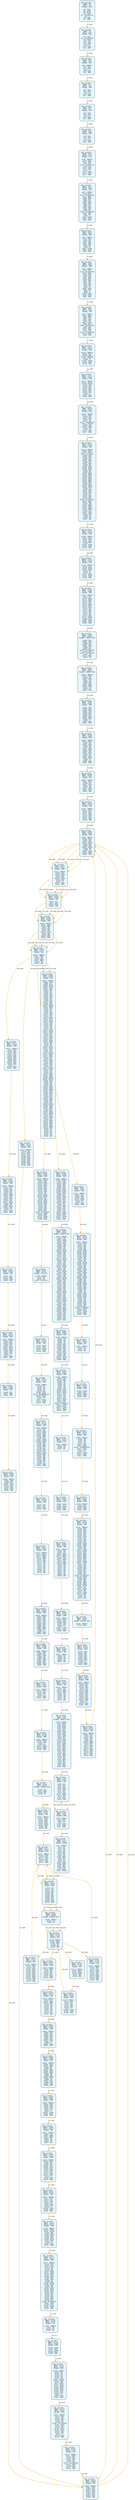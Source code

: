 digraph Contract_CFG {
    rankdir=TB;
    node [shape=box, style="filled, rounded", fontname="Monospace", fontsize=9, margin=0.15];
    edge [fontname="Arial", fontsize=8, penwidth=1.2];

    "block_0" [label="合约: 0x7a250d...
起始PC: 0x0
终止PC: 0xc
终止指令: JUMPI
---------
0x0: PUSH1
0x2: PUSH1
0x4: MSTORE
0x5: PUSH1
0x7: CALLDATASIZE
0x8: LT
0x9: PUSH2
0xc: JUMPI", fillcolor="#e6f7ff"];
    "block_d" [label="合约: 0x7a250d...
起始PC: 0xd
终止PC: 0x1d
终止指令: JUMPI
---------
0xd: PUSH1
0xf: CALLDATALOAD
0x10: PUSH1
0x12: SHR
0x13: DUP1
0x14: PUSH4
0x19: GT
0x1a: PUSH2
0x1d: JUMPI", fillcolor="#e6f7ff"];
    "block_d6" [label="合约: 0x7a250d...
起始PC: 0xd6
终止PC: 0xe1
终止指令: JUMPI
---------
0xd6: JUMPDEST
0xd7: DUP1
0xd8: PUSH4
0xdd: GT
0xde: PUSH2
0xe1: JUMPI", fillcolor="#e6f7ff"];
    "block_e2" [label="合约: 0x7a250d...
起始PC: 0xe2
终止PC: 0xec
终止指令: JUMPI
---------
0xe2: DUP1
0xe3: PUSH4
0xe8: GT
0xe9: PUSH2
0xec: JUMPI", fillcolor="#e6f7ff"];
    "block_ed" [label="合约: 0x7a250d...
起始PC: 0xed
终止PC: 0xf7
终止指令: JUMPI
---------
0xed: DUP1
0xee: PUSH4
0xf3: EQ
0xf4: PUSH2
0xf7: JUMPI", fillcolor="#e6f7ff"];
    "block_f8" [label="合约: 0x7a250d...
起始PC: 0xf8
终止PC: 0x102
终止指令: JUMPI
---------
0xf8: DUP1
0xf9: PUSH4
0xfe: EQ
0xff: PUSH2
0x102: JUMPI", fillcolor="#e6f7ff"];
    "block_7e6" [label="合约: 0x7a250d...
起始PC: 0x7e6
终止PC: 0x7f7
终止指令: JUMPI
---------
0x7e6: JUMPDEST
0x7e7: PUSH2
0x7ea: PUSH1
0x7ec: DUP1
0x7ed: CALLDATASIZE
0x7ee: SUB
0x7ef: PUSH1
0x7f1: DUP2
0x7f2: LT
0x7f3: ISZERO
0x7f4: PUSH2
0x7f7: JUMPI", fillcolor="#e6f7ff"];
    "block_7fc" [label="合约: 0x7a250d...
起始PC: 0x7fc
终止PC: 0x819
终止指令: JUMPI
---------
0x7fc: JUMPDEST
0x7fd: DUP2
0x7fe: CALLDATALOAD
0x7ff: SWAP2
0x800: SWAP1
0x801: DUP2
0x802: ADD
0x803: SWAP1
0x804: PUSH1
0x806: DUP2
0x807: ADD
0x808: PUSH1
0x80a: DUP3
0x80b: ADD
0x80c: CALLDATALOAD
0x80d: PUSH5
0x813: DUP2
0x814: GT
0x815: ISZERO
0x816: PUSH2
0x819: JUMPI", fillcolor="#e6f7ff"];
    "block_81e" [label="合约: 0x7a250d...
起始PC: 0x81e
终止PC: 0x82b
终止指令: JUMPI
---------
0x81e: JUMPDEST
0x81f: DUP3
0x820: ADD
0x821: DUP4
0x822: PUSH1
0x824: DUP3
0x825: ADD
0x826: GT
0x827: ISZERO
0x828: PUSH2
0x82b: JUMPI", fillcolor="#e6f7ff"];
    "block_830" [label="合约: 0x7a250d...
起始PC: 0x830
终止PC: 0x84d
终止指令: JUMPI
---------
0x830: JUMPDEST
0x831: DUP1
0x832: CALLDATALOAD
0x833: SWAP1
0x834: PUSH1
0x836: ADD
0x837: SWAP2
0x838: DUP5
0x839: PUSH1
0x83b: DUP4
0x83c: MUL
0x83d: DUP5
0x83e: ADD
0x83f: GT
0x840: PUSH5
0x846: DUP4
0x847: GT
0x848: OR
0x849: ISZERO
0x84a: PUSH2
0x84d: JUMPI", fillcolor="#e6f7ff"];
    "block_852" [label="合约: 0x7a250d...
起始PC: 0x852
终止PC: 0x878
终止指令: JUMP
---------
0x852: JUMPDEST
0x853: SWAP2
0x854: SWAP4
0x855: POP
0x856: SWAP2
0x857: POP
0x858: PUSH20
0x86d: DUP2
0x86e: CALLDATALOAD
0x86f: AND
0x870: SWAP1
0x871: PUSH1
0x873: ADD
0x874: CALLDATALOAD
0x875: PUSH2
0x878: JUMP", fillcolor="#e6f7ff"];
    "block_2105" [label="合约: 0x7a250d...
起始PC: 0x2105
终止PC: 0x2110
终止指令: JUMPI
---------
0x2105: JUMPDEST
0x2106: PUSH1
0x2108: DUP2
0x2109: TIMESTAMP
0x210a: DUP2
0x210b: LT
0x210c: ISZERO
0x210d: PUSH2
0x2110: JUMPI", fillcolor="#e6f7ff"];
    "block_2177" [label="合约: 0x7a250d...
起始PC: 0x2177
终止PC: 0x21b9
终止指令: JUMPI
---------
0x2177: JUMPDEST
0x2178: PUSH32
0x2199: PUSH20
0x21ae: AND
0x21af: DUP7
0x21b0: DUP7
0x21b1: PUSH1
0x21b3: DUP2
0x21b4: DUP2
0x21b5: LT
0x21b6: PUSH2
0x21b9: JUMPI", fillcolor="#e6f7ff"];
    "block_21bb" [label="合约: 0x7a250d...
起始PC: 0x21bb
终止PC: 0x21f3
终止指令: JUMPI
---------
0x21bb: JUMPDEST
0x21bc: SWAP1
0x21bd: POP
0x21be: PUSH1
0x21c0: MUL
0x21c1: ADD
0x21c2: CALLDATALOAD
0x21c3: PUSH20
0x21d8: AND
0x21d9: PUSH20
0x21ee: AND
0x21ef: EQ
0x21f0: PUSH2
0x21f3: JUMPI", fillcolor="#e6f7ff"];
    "block_225a" [label="合约: 0x7a250d...
起始PC: 0x225a
终止PC: 0x22b7
终止指令: JUMP
---------
0x225a: JUMPDEST
0x225b: PUSH2
0x225e: PUSH32
0x227f: CALLVALUE
0x2280: DUP9
0x2281: DUP9
0x2282: DUP1
0x2283: DUP1
0x2284: PUSH1
0x2286: MUL
0x2287: PUSH1
0x2289: ADD
0x228a: PUSH1
0x228c: MLOAD
0x228d: SWAP1
0x228e: DUP2
0x228f: ADD
0x2290: PUSH1
0x2292: MSTORE
0x2293: DUP1
0x2294: SWAP4
0x2295: SWAP3
0x2296: SWAP2
0x2297: SWAP1
0x2298: DUP2
0x2299: DUP2
0x229a: MSTORE
0x229b: PUSH1
0x229d: ADD
0x229e: DUP4
0x229f: DUP4
0x22a0: PUSH1
0x22a2: MUL
0x22a3: DUP1
0x22a4: DUP3
0x22a5: DUP5
0x22a6: CALLDATACOPY
0x22a7: PUSH1
0x22a9: SWAP3
0x22aa: ADD
0x22ab: SWAP2
0x22ac: SWAP1
0x22ad: SWAP2
0x22ae: MSTORE
0x22af: POP
0x22b0: PUSH2
0x22b3: SWAP3
0x22b4: POP
0x22b5: POP
0x22b6: POP
0x22b7: JUMP", fillcolor="#e6f7ff"];
    "block_3f60" [label="合约: 0x7a250d...
起始PC: 0x3f60
终止PC: 0x3f6c
终止指令: JUMPI
---------
0x3f60: JUMPDEST
0x3f61: PUSH1
0x3f63: PUSH1
0x3f65: DUP3
0x3f66: MLOAD
0x3f67: LT
0x3f68: ISZERO
0x3f69: PUSH2
0x3f6c: JUMPI", fillcolor="#e6f7ff"];
    "block_3fd3" [label="合约: 0x7a250d...
起始PC: 0x3fd3
终止PC: 0x3fe6
终止指令: JUMPI
---------
0x3fd3: JUMPDEST
0x3fd4: DUP2
0x3fd5: MLOAD
0x3fd6: PUSH8
0x3fdf: DUP2
0x3fe0: GT
0x3fe1: DUP1
0x3fe2: ISZERO
0x3fe3: PUSH2
0x3fe6: JUMPI", fillcolor="#e6f7ff"];
    "block_3feb" [label="合约: 0x7a250d...
起始PC: 0x3feb
终止PC: 0x4005
终止指令: JUMPI
---------
0x3feb: JUMPDEST
0x3fec: POP
0x3fed: PUSH1
0x3fef: MLOAD
0x3ff0: SWAP1
0x3ff1: DUP1
0x3ff2: DUP3
0x3ff3: MSTORE
0x3ff4: DUP1
0x3ff5: PUSH1
0x3ff7: MUL
0x3ff8: PUSH1
0x3ffa: ADD
0x3ffb: DUP3
0x3ffc: ADD
0x3ffd: PUSH1
0x3fff: MSTORE
0x4000: DUP1
0x4001: ISZERO
0x4002: PUSH2
0x4005: JUMPI", fillcolor="#e6f7ff"];
    "block_4006" [label="合约: 0x7a250d...
起始PC: 0x4006
终止PC: 0x4014
终止指令: JUMPDEST_PREV
---------
0x4006: DUP2
0x4007: PUSH1
0x4009: ADD
0x400a: PUSH1
0x400c: DUP3
0x400d: MUL
0x400e: DUP1
0x400f: CALLDATASIZE
0x4010: DUP4
0x4011: CALLDATACOPY
0x4012: ADD
0x4013: SWAP1
0x4014: POP", fillcolor="#e6f7ff"];
    "block_4026" [label="合约: 0x7a250d...
起始PC: 0x4026
终止PC: 0x4033
终止指令: JUMPDEST_PREV
---------
0x4026: JUMPDEST
0x4027: PUSH1
0x4029: MUL
0x402a: PUSH1
0x402c: ADD
0x402d: ADD
0x402e: DUP2
0x402f: DUP2
0x4030: MSTORE
0x4031: POP
0x4032: POP
0x4033: PUSH1", fillcolor="#e6f7ff"];
    "block_4042" [label="合约: 0x7a250d...
起始PC: 0x4042
终止PC: 0x4052
终止指令: JUMPI
---------
0x4042: PUSH1
0x4044: DUP1
0x4045: PUSH2
0x4048: DUP8
0x4049: DUP7
0x404a: DUP6
0x404b: DUP2
0x404c: MLOAD
0x404d: DUP2
0x404e: LT
0x404f: PUSH2
0x4052: JUMPI", fillcolor="#e6f7ff"];
    "block_4054" [label="合约: 0x7a250d...
起始PC: 0x4054
终止PC: 0x4069
终止指令: JUMPI
---------
0x4054: JUMPDEST
0x4055: PUSH1
0x4057: MUL
0x4058: PUSH1
0x405a: ADD
0x405b: ADD
0x405c: MLOAD
0x405d: DUP8
0x405e: DUP7
0x405f: PUSH1
0x4061: ADD
0x4062: DUP2
0x4063: MLOAD
0x4064: DUP2
0x4065: LT
0x4066: PUSH2
0x4069: JUMPI", fillcolor="#e6f7ff"];
    "block_406b" [label="合约: 0x7a250d...
起始PC: 0x406b
终止PC: 0x4077
终止指令: JUMP
---------
0x406b: JUMPDEST
0x406c: PUSH1
0x406e: MUL
0x406f: PUSH1
0x4071: ADD
0x4072: ADD
0x4073: MLOAD
0x4074: PUSH2
0x4077: JUMP", fillcolor="#e6f7ff"];
    "block_52eb" [label="合约: 0x7a250d...
起始PC: 0x52eb
终止PC: 0x52f9
终止指令: JUMP
---------
0x52eb: JUMPDEST
0x52ec: PUSH1
0x52ee: DUP1
0x52ef: PUSH1
0x52f1: PUSH2
0x52f4: DUP6
0x52f5: DUP6
0x52f6: PUSH2
0x52f9: JUMP", fillcolor="#e6f7ff"];
    "block_4d9f" [label="合约: 0x7a250d...
起始PC: 0x4d9f
终止PC: 0x4dd6
终止指令: JUMPI
---------
0x4d9f: JUMPDEST
0x4da0: PUSH1
0x4da2: DUP1
0x4da3: DUP3
0x4da4: PUSH20
0x4db9: AND
0x4dba: DUP5
0x4dbb: PUSH20
0x4dd0: AND
0x4dd1: EQ
0x4dd2: ISZERO
0x4dd3: PUSH2
0x4dd6: JUMPI", fillcolor="#e6f7ff"];
    "block_4e27" [label="合约: 0x7a250d...
起始PC: 0x4e27
终止PC: 0x4e5a
终止指令: JUMPI
---------
0x4e27: JUMPDEST
0x4e28: DUP3
0x4e29: PUSH20
0x4e3e: AND
0x4e3f: DUP5
0x4e40: PUSH20
0x4e55: AND
0x4e56: LT
0x4e57: PUSH2
0x4e5a: JUMPI", fillcolor="#e6f7ff"];
    "block_4e5b" [label="合约: 0x7a250d...
起始PC: 0x4e5b
终止PC: 0x4e60
终止指令: JUMP
---------
0x4e5b: DUP3
0x4e5c: DUP5
0x4e5d: PUSH2
0x4e60: JUMP", fillcolor="#e6f7ff"];
    "block_4e64" [label="合约: 0x7a250d...
起始PC: 0x4e64
终止PC: 0x4e84
终止指令: JUMPI
---------
0x4e64: JUMPDEST
0x4e65: SWAP1
0x4e66: SWAP3
0x4e67: POP
0x4e68: SWAP1
0x4e69: POP
0x4e6a: PUSH20
0x4e7f: DUP3
0x4e80: AND
0x4e81: PUSH2
0x4e84: JUMPI", fillcolor="#e6f7ff"];
    "block_4eeb" [label="合约: 0x7a250d...
起始PC: 0x4eeb
终止PC: 0x4ef1
终止指令: JUMP
---------
0x4eeb: JUMPDEST
0x4eec: SWAP3
0x4eed: POP
0x4eee: SWAP3
0x4eef: SWAP1
0x4ef0: POP
0x4ef1: JUMP", fillcolor="#e6f7ff"];
    "block_52fa" [label="合约: 0x7a250d...
起始PC: 0x52fa
终止PC: 0x530a
终止指令: JUMP
---------
0x52fa: JUMPDEST
0x52fb: POP
0x52fc: SWAP1
0x52fd: POP
0x52fe: PUSH1
0x5300: DUP1
0x5301: PUSH2
0x5304: DUP9
0x5305: DUP9
0x5306: DUP9
0x5307: PUSH2
0x530a: JUMP", fillcolor="#e6f7ff"];
    "block_40c6" [label="合约: 0x7a250d...
起始PC: 0x40c6
终止PC: 0x40d4
终止指令: JUMP
---------
0x40c6: JUMPDEST
0x40c7: PUSH1
0x40c9: DUP1
0x40ca: PUSH1
0x40cc: PUSH2
0x40cf: DUP6
0x40d0: DUP6
0x40d1: PUSH2
0x40d4: JUMP", fillcolor="#e6f7ff"];
    "block_40d5" [label="合约: 0x7a250d...
起始PC: 0x40d5
终止PC: 0x41b0
终止指令: JUMP
---------
0x40d5: JUMPDEST
0x40d6: PUSH1
0x40d8: DUP1
0x40d9: MLOAD
0x40da: PUSH32
0x40fb: PUSH1
0x40fd: SWAP5
0x40fe: DUP6
0x40ff: SHL
0x4100: DUP2
0x4101: AND
0x4102: PUSH1
0x4104: DUP1
0x4105: DUP5
0x4106: ADD
0x4107: SWAP2
0x4108: SWAP1
0x4109: SWAP2
0x410a: MSTORE
0x410b: SWAP4
0x410c: DUP6
0x410d: SHL
0x410e: DUP2
0x410f: AND
0x4110: PUSH1
0x4112: DUP4
0x4113: ADD
0x4114: MSTORE
0x4115: DUP3
0x4116: MLOAD
0x4117: PUSH1
0x4119: DUP2
0x411a: DUP5
0x411b: SUB
0x411c: ADD
0x411d: DUP2
0x411e: MSTORE
0x411f: PUSH1
0x4121: DUP4
0x4122: ADD
0x4123: DUP5
0x4124: MSTORE
0x4125: DUP1
0x4126: MLOAD
0x4127: SWAP1
0x4128: DUP6
0x4129: ADD
0x412a: SHA3
0x412b: PUSH32
0x414c: PUSH1
0x414e: DUP5
0x414f: ADD
0x4150: MSTORE
0x4151: SWAP11
0x4152: SWAP1
0x4153: SWAP5
0x4154: SHL
0x4155: SWAP1
0x4156: SWAP4
0x4157: AND
0x4158: PUSH1
0x415a: DUP5
0x415b: ADD
0x415c: MSTORE
0x415d: PUSH1
0x415f: DUP4
0x4160: ADD
0x4161: SWAP9
0x4162: SWAP1
0x4163: SWAP9
0x4164: MSTORE
0x4165: PUSH32
0x4186: PUSH1
0x4188: DUP1
0x4189: DUP5
0x418a: ADD
0x418b: SWAP2
0x418c: SWAP1
0x418d: SWAP2
0x418e: MSTORE
0x418f: DUP9
0x4190: MLOAD
0x4191: DUP1
0x4192: DUP5
0x4193: SUB
0x4194: SWAP1
0x4195: SWAP2
0x4196: ADD
0x4197: DUP2
0x4198: MSTORE
0x4199: PUSH1
0x419b: SWAP1
0x419c: SWAP3
0x419d: ADD
0x419e: SWAP1
0x419f: SWAP8
0x41a0: MSTORE
0x41a1: DUP1
0x41a2: MLOAD
0x41a3: SWAP7
0x41a4: ADD
0x41a5: SWAP6
0x41a6: SWAP1
0x41a7: SWAP6
0x41a8: SHA3
0x41a9: SWAP6
0x41aa: SWAP5
0x41ab: POP
0x41ac: POP
0x41ad: POP
0x41ae: POP
0x41af: POP
0x41b0: JUMP", fillcolor="#e6f7ff"];
    "block_530b" [label="合约: 0x7a250d...
起始PC: 0x530b
终止PC: 0x534b
终止指令: JUMPI
---------
0x530b: JUMPDEST
0x530c: PUSH20
0x5321: AND
0x5322: PUSH4
0x5327: PUSH1
0x5329: MLOAD
0x532a: DUP2
0x532b: PUSH4
0x5330: AND
0x5331: PUSH1
0x5333: SHL
0x5334: DUP2
0x5335: MSTORE
0x5336: PUSH1
0x5338: ADD
0x5339: PUSH1
0x533b: PUSH1
0x533d: MLOAD
0x533e: DUP1
0x533f: DUP4
0x5340: SUB
0x5341: DUP2
0x5342: DUP7
0x5343: DUP1
0x5344: EXTCODESIZE
0x5345: ISZERO
0x5346: DUP1
0x5347: ISZERO
0x5348: PUSH2
0x534b: JUMPI", fillcolor="#e6f7ff"];
    "block_5350" [label="合约: 0x7a250d...
起始PC: 0x5350
终止PC: 0x5353
终止指令: STATICCALL
---------
0x5350: JUMPDEST
0x5351: POP
0x5352: GAS
0x5353: STATICCALL", fillcolor="#e6f7ff"];
    "block_5354" [label="合约: 0x7a250d...
起始PC: 0x5354
终止PC: 0x535a
终止指令: JUMPI
---------
0x5354: ISZERO
0x5355: DUP1
0x5356: ISZERO
0x5357: PUSH2
0x535a: JUMPI", fillcolor="#e6f7ff"];
    "block_5364" [label="合约: 0x7a250d...
起始PC: 0x5364
终止PC: 0x5375
终止指令: JUMPI
---------
0x5364: JUMPDEST
0x5365: POP
0x5366: POP
0x5367: POP
0x5368: POP
0x5369: PUSH1
0x536b: MLOAD
0x536c: RETURNDATASIZE
0x536d: PUSH1
0x536f: DUP2
0x5370: LT
0x5371: ISZERO
0x5372: PUSH2
0x5375: JUMPI", fillcolor="#e6f7ff"];
    "block_537a" [label="合约: 0x7a250d...
起始PC: 0x537a
终止PC: 0x53ba
终止指令: JUMPI
---------
0x537a: JUMPDEST
0x537b: POP
0x537c: DUP1
0x537d: MLOAD
0x537e: PUSH1
0x5380: SWAP1
0x5381: SWAP2
0x5382: ADD
0x5383: MLOAD
0x5384: PUSH14
0x5393: SWAP2
0x5394: DUP3
0x5395: AND
0x5396: SWAP4
0x5397: POP
0x5398: AND
0x5399: SWAP1
0x539a: POP
0x539b: PUSH20
0x53b0: DUP8
0x53b1: DUP2
0x53b2: AND
0x53b3: SWAP1
0x53b4: DUP5
0x53b5: AND
0x53b6: EQ
0x53b7: PUSH2
0x53ba: JUMPI", fillcolor="#e6f7ff"];
    "block_53bb" [label="合约: 0x7a250d...
起始PC: 0x53bb
终止PC: 0x53c0
终止指令: JUMP
---------
0x53bb: DUP1
0x53bc: DUP3
0x53bd: PUSH2
0x53c0: JUMP", fillcolor="#e6f7ff"];
    "block_53c4" [label="合约: 0x7a250d...
起始PC: 0x53c4
终止PC: 0x53d2
终止指令: JUMP
---------
0x53c4: JUMPDEST
0x53c5: SWAP1
0x53c6: SWAP10
0x53c7: SWAP1
0x53c8: SWAP9
0x53c9: POP
0x53ca: SWAP7
0x53cb: POP
0x53cc: POP
0x53cd: POP
0x53ce: POP
0x53cf: POP
0x53d0: POP
0x53d1: POP
0x53d2: JUMP", fillcolor="#e6f7ff"];
    "block_4078" [label="合约: 0x7a250d...
起始PC: 0x4078
终止PC: 0x4089
终止指令: JUMPI
---------
0x4078: JUMPDEST
0x4079: SWAP2
0x407a: POP
0x407b: SWAP2
0x407c: POP
0x407d: PUSH2
0x4080: DUP5
0x4081: DUP5
0x4082: DUP2
0x4083: MLOAD
0x4084: DUP2
0x4085: LT
0x4086: PUSH2
0x4089: JUMPI", fillcolor="#e6f7ff"];
    "block_408b" [label="合约: 0x7a250d...
起始PC: 0x408b
终止PC: 0x4099
终止指令: JUMP
---------
0x408b: JUMPDEST
0x408c: PUSH1
0x408e: MUL
0x408f: PUSH1
0x4091: ADD
0x4092: ADD
0x4093: MLOAD
0x4094: DUP4
0x4095: DUP4
0x4096: PUSH2
0x4099: JUMP", fillcolor="#e6f7ff"];
    "block_3e3c" [label="合约: 0x7a250d...
起始PC: 0x3e3c
终止PC: 0x3e45
终止指令: JUMPI
---------
0x3e3c: JUMPDEST
0x3e3d: PUSH1
0x3e3f: DUP1
0x3e40: DUP5
0x3e41: GT
0x3e42: PUSH2
0x3e45: JUMPI", fillcolor="#e6f7ff"];
    "block_3e96" [label="合约: 0x7a250d...
起始PC: 0x3e96
终止PC: 0x3ea0
终止指令: JUMPI
---------
0x3e96: JUMPDEST
0x3e97: PUSH1
0x3e99: DUP4
0x3e9a: GT
0x3e9b: DUP1
0x3e9c: ISZERO
0x3e9d: PUSH2
0x3ea0: JUMPI", fillcolor="#e6f7ff"];
    "block_3ea1" [label="合约: 0x7a250d...
起始PC: 0x3ea1
终止PC: 0x3ea5
终止指令: JUMPDEST_PREV
---------
0x3ea1: POP
0x3ea2: PUSH1
0x3ea4: DUP3
0x3ea5: GT", fillcolor="#e6f7ff"];
    "block_3efb" [label="合约: 0x7a250d...
起始PC: 0x3efb
终止PC: 0x3f0e
终止指令: JUMP
---------
0x3efb: JUMPDEST
0x3efc: PUSH1
0x3efe: PUSH2
0x3f01: DUP6
0x3f02: PUSH2
0x3f05: PUSH4
0x3f0a: PUSH2
0x3f0d: AND
0x3f0e: JUMP", fillcolor="#e6f7ff"];
    "block_51f3" [label="合约: 0x7a250d...
起始PC: 0x51f3
终止PC: 0x51fc
终止指令: JUMPI
---------
0x51f3: JUMPDEST
0x51f4: PUSH1
0x51f6: DUP2
0x51f7: ISZERO
0x51f8: DUP1
0x51f9: PUSH2
0x51fc: JUMPI", fillcolor="#e6f7ff"];
    "block_51fd" [label="合约: 0x7a250d...
起始PC: 0x51fd
终止PC: 0x5209
终止指令: JUMPI
---------
0x51fd: POP
0x51fe: POP
0x51ff: DUP1
0x5200: DUP3
0x5201: MUL
0x5202: DUP3
0x5203: DUP3
0x5204: DUP3
0x5205: DUP2
0x5206: PUSH2
0x5209: JUMPI", fillcolor="#e6f7ff"];
    "block_520b" [label="合约: 0x7a250d...
起始PC: 0x520b
终止PC: 0x520d
终止指令: JUMPDEST_PREV
---------
0x520b: JUMPDEST
0x520c: DIV
0x520d: EQ", fillcolor="#e6f7ff"];
    "block_1394" [label="合约: 0x7a250d...
起始PC: 0x1394
终止PC: 0x1399
终止指令: JUMP
---------
0x1394: JUMPDEST
0x1395: SWAP3
0x1396: SWAP2
0x1397: POP
0x1398: POP
0x1399: JUMP", fillcolor="#e6f7ff"];
    "block_3f0f" [label="合约: 0x7a250d...
起始PC: 0x3f0f
终止PC: 0x3f22
终止指令: JUMP
---------
0x3f0f: JUMPDEST
0x3f10: SWAP1
0x3f11: POP
0x3f12: PUSH1
0x3f14: PUSH2
0x3f17: DUP3
0x3f18: DUP6
0x3f19: PUSH4
0x3f1e: PUSH2
0x3f21: AND
0x3f22: JUMP", fillcolor="#e6f7ff"];
    "block_3f23" [label="合约: 0x7a250d...
起始PC: 0x3f23
终止PC: 0x3f3c
终止指令: JUMP
---------
0x3f23: JUMPDEST
0x3f24: SWAP1
0x3f25: POP
0x3f26: PUSH1
0x3f28: PUSH2
0x3f2b: DUP4
0x3f2c: PUSH2
0x3f2f: DUP9
0x3f30: PUSH2
0x3f33: PUSH4
0x3f38: PUSH2
0x3f3b: AND
0x3f3c: JUMP", fillcolor="#e6f7ff"];
    "block_3f3d" [label="合约: 0x7a250d...
起始PC: 0x3f3d
终止PC: 0x3f48
终止指令: JUMP
---------
0x3f3d: JUMPDEST
0x3f3e: SWAP1
0x3f3f: PUSH4
0x3f44: PUSH2
0x3f47: AND
0x3f48: JUMP", fillcolor="#e6f7ff"];
    "block_5279" [label="合约: 0x7a250d...
起始PC: 0x5279
终止PC: 0x5284
终止指令: JUMPI
---------
0x5279: JUMPDEST
0x527a: DUP1
0x527b: DUP3
0x527c: ADD
0x527d: DUP3
0x527e: DUP2
0x527f: LT
0x5280: ISZERO
0x5281: PUSH2
0x5284: JUMPI", fillcolor="#e6f7ff"];
    "block_3f49" [label="合约: 0x7a250d...
起始PC: 0x3f49
终止PC: 0x3f52
终止指令: JUMPI
---------
0x3f49: JUMPDEST
0x3f4a: SWAP1
0x3f4b: POP
0x3f4c: DUP1
0x3f4d: DUP3
0x3f4e: DUP2
0x3f4f: PUSH2
0x3f52: JUMPI", fillcolor="#e6f7ff"];
    "block_3f54" [label="合约: 0x7a250d...
起始PC: 0x3f54
终止PC: 0x3f5f
终止指令: JUMP
---------
0x3f54: JUMPDEST
0x3f55: DIV
0x3f56: SWAP8
0x3f57: SWAP7
0x3f58: POP
0x3f59: POP
0x3f5a: POP
0x3f5b: POP
0x3f5c: POP
0x3f5d: POP
0x3f5e: POP
0x3f5f: JUMP", fillcolor="#e6f7ff"];
    "block_409a" [label="合约: 0x7a250d...
起始PC: 0x409a
终止PC: 0x40a7
终止指令: JUMPI
---------
0x409a: JUMPDEST
0x409b: DUP5
0x409c: DUP5
0x409d: PUSH1
0x409f: ADD
0x40a0: DUP2
0x40a1: MLOAD
0x40a2: DUP2
0x40a3: LT
0x40a4: PUSH2
0x40a7: JUMPI", fillcolor="#e6f7ff"];
    "block_40a9" [label="合约: 0x7a250d...
起始PC: 0x40a9
终止PC: 0x40bd
终止指令: JUMP
---------
0x40a9: JUMPDEST
0x40aa: PUSH1
0x40ac: SWAP1
0x40ad: DUP2
0x40ae: MUL
0x40af: SWAP2
0x40b0: SWAP1
0x40b1: SWAP2
0x40b2: ADD
0x40b3: ADD
0x40b4: MSTORE
0x40b5: POP
0x40b6: POP
0x40b7: PUSH1
0x40b9: ADD
0x40ba: PUSH2
0x40bd: JUMP", fillcolor="#e6f7ff"];
    "block_4035" [label="合约: 0x7a250d...
起始PC: 0x4035
终止PC: 0x4041
终止指令: JUMPI
---------
0x4035: JUMPDEST
0x4036: PUSH1
0x4038: DUP4
0x4039: MLOAD
0x403a: SUB
0x403b: DUP2
0x403c: LT
0x403d: ISZERO
0x403e: PUSH2
0x4041: JUMPI", fillcolor="#e6f7ff"];
    "block_40be" [label="合约: 0x7a250d...
起始PC: 0x40be
终止PC: 0x40c5
终止指令: JUMP
---------
0x40be: JUMPDEST
0x40bf: POP
0x40c0: SWAP4
0x40c1: SWAP3
0x40c2: POP
0x40c3: POP
0x40c4: POP
0x40c5: JUMP", fillcolor="#e6f7ff"];
    "block_22b8" [label="合约: 0x7a250d...
起始PC: 0x22b8
终止PC: 0x22c9
终止指令: JUMPI
---------
0x22b8: JUMPDEST
0x22b9: SWAP2
0x22ba: POP
0x22bb: DUP7
0x22bc: DUP3
0x22bd: PUSH1
0x22bf: DUP5
0x22c0: MLOAD
0x22c1: SUB
0x22c2: DUP2
0x22c3: MLOAD
0x22c4: DUP2
0x22c5: LT
0x22c6: PUSH2
0x22c9: JUMPI", fillcolor="#e6f7ff"];
    "block_22cb" [label="合约: 0x7a250d...
起始PC: 0x22cb
终止PC: 0x22d9
终止指令: JUMPI
---------
0x22cb: JUMPDEST
0x22cc: PUSH1
0x22ce: MUL
0x22cf: PUSH1
0x22d1: ADD
0x22d2: ADD
0x22d3: MLOAD
0x22d4: LT
0x22d5: ISZERO
0x22d6: PUSH2
0x22d9: JUMPI", fillcolor="#e6f7ff"];
    "block_232a" [label="合约: 0x7a250d...
起始PC: 0x232a
终止PC: 0x2371
终止指令: JUMPI
---------
0x232a: JUMPDEST
0x232b: PUSH32
0x234c: PUSH20
0x2361: AND
0x2362: PUSH4
0x2367: DUP4
0x2368: PUSH1
0x236a: DUP2
0x236b: MLOAD
0x236c: DUP2
0x236d: LT
0x236e: PUSH2
0x2371: JUMPI", fillcolor="#e6f7ff"];
    "block_2373" [label="合约: 0x7a250d...
起始PC: 0x2373
终止PC: 0x23a1
终止指令: JUMPI
---------
0x2373: JUMPDEST
0x2374: PUSH1
0x2376: MUL
0x2377: PUSH1
0x2379: ADD
0x237a: ADD
0x237b: MLOAD
0x237c: PUSH1
0x237e: MLOAD
0x237f: DUP3
0x2380: PUSH4
0x2385: AND
0x2386: PUSH1
0x2388: SHL
0x2389: DUP2
0x238a: MSTORE
0x238b: PUSH1
0x238d: ADD
0x238e: PUSH1
0x2390: PUSH1
0x2392: MLOAD
0x2393: DUP1
0x2394: DUP4
0x2395: SUB
0x2396: DUP2
0x2397: DUP6
0x2398: DUP9
0x2399: DUP1
0x239a: EXTCODESIZE
0x239b: ISZERO
0x239c: DUP1
0x239d: ISZERO
0x239e: PUSH2
0x23a1: JUMPI", fillcolor="#e6f7ff"];
    "block_23a6" [label="合约: 0x7a250d...
起始PC: 0x23a6
终止PC: 0x23a9
终止指令: CALL
---------
0x23a6: JUMPDEST
0x23a7: POP
0x23a8: GAS
0x23a9: CALL", fillcolor="#e6f7ff"];
    "block_23aa" [label="合约: 0x7a250d...
起始PC: 0x23aa
终止PC: 0x23b0
终止指令: JUMPI
---------
0x23aa: ISZERO
0x23ab: DUP1
0x23ac: ISZERO
0x23ad: PUSH2
0x23b0: JUMPI", fillcolor="#e6f7ff"];
    "block_23ba" [label="合约: 0x7a250d...
起始PC: 0x23ba
终止PC: 0x242a
终止指令: JUMPI
---------
0x23ba: JUMPDEST
0x23bb: POP
0x23bc: POP
0x23bd: POP
0x23be: POP
0x23bf: POP
0x23c0: PUSH32
0x23e1: PUSH20
0x23f6: AND
0x23f7: PUSH4
0x23fc: PUSH2
0x23ff: PUSH32
0x2420: DUP10
0x2421: DUP10
0x2422: PUSH1
0x2424: DUP2
0x2425: DUP2
0x2426: LT
0x2427: PUSH2
0x242a: JUMPI", fillcolor="#e6f7ff"];
    "block_1acd" [label="合约: 0x7a250d...
起始PC: 0x1acd
终止PC: 0x1af5
终止指令: JUMPI
---------
0x1acd: JUMPDEST
0x1ace: SWAP1
0x1acf: POP
0x1ad0: PUSH1
0x1ad2: MUL
0x1ad3: ADD
0x1ad4: CALLDATALOAD
0x1ad5: PUSH20
0x1aea: AND
0x1aeb: DUP11
0x1aec: DUP11
0x1aed: PUSH1
0x1aef: DUP2
0x1af0: DUP2
0x1af1: LT
0x1af2: PUSH2
0x1af5: JUMPI", fillcolor="#e6f7ff"];
    "block_121b" [label="合约: 0x7a250d...
起始PC: 0x121b
终止PC: 0x123c
终止指令: JUMP
---------
0x121b: JUMPDEST
0x121c: SWAP1
0x121d: POP
0x121e: PUSH1
0x1220: MUL
0x1221: ADD
0x1222: CALLDATALOAD
0x1223: PUSH20
0x1238: AND
0x1239: PUSH2
0x123c: JUMP", fillcolor="#e6f7ff"];
    "block_242c" [label="合约: 0x7a250d...
起始PC: 0x242c
终止PC: 0x2437
终止指令: JUMPI
---------
0x242c: JUMPDEST
0x242d: DUP5
0x242e: PUSH1
0x2430: DUP2
0x2431: MLOAD
0x2432: DUP2
0x2433: LT
0x2434: PUSH2
0x2437: JUMPI", fillcolor="#e6f7ff"];
    "block_2439" [label="合约: 0x7a250d...
起始PC: 0x2439
终止PC: 0x24a5
终止指令: JUMPI
---------
0x2439: JUMPDEST
0x243a: PUSH1
0x243c: MUL
0x243d: PUSH1
0x243f: ADD
0x2440: ADD
0x2441: MLOAD
0x2442: PUSH1
0x2444: MLOAD
0x2445: DUP4
0x2446: PUSH4
0x244b: AND
0x244c: PUSH1
0x244e: SHL
0x244f: DUP2
0x2450: MSTORE
0x2451: PUSH1
0x2453: ADD
0x2454: DUP1
0x2455: DUP4
0x2456: PUSH20
0x246b: AND
0x246c: PUSH20
0x2481: AND
0x2482: DUP2
0x2483: MSTORE
0x2484: PUSH1
0x2486: ADD
0x2487: DUP3
0x2488: DUP2
0x2489: MSTORE
0x248a: PUSH1
0x248c: ADD
0x248d: SWAP3
0x248e: POP
0x248f: POP
0x2490: POP
0x2491: PUSH1
0x2493: PUSH1
0x2495: MLOAD
0x2496: DUP1
0x2497: DUP4
0x2498: SUB
0x2499: DUP2
0x249a: PUSH1
0x249c: DUP8
0x249d: DUP1
0x249e: EXTCODESIZE
0x249f: ISZERO
0x24a0: DUP1
0x24a1: ISZERO
0x24a2: PUSH2
0x24a5: JUMPI", fillcolor="#e6f7ff"];
    "block_24aa" [label="合约: 0x7a250d...
起始PC: 0x24aa
终止PC: 0x24ad
终止指令: CALL
---------
0x24aa: JUMPDEST
0x24ab: POP
0x24ac: GAS
0x24ad: CALL", fillcolor="#e6f7ff"];
    "block_24ae" [label="合约: 0x7a250d...
起始PC: 0x24ae
终止PC: 0x24b4
终止指令: JUMPI
---------
0x24ae: ISZERO
0x24af: DUP1
0x24b0: ISZERO
0x24b1: PUSH2
0x24b4: JUMPI", fillcolor="#e6f7ff"];
    "block_24be" [label="合约: 0x7a250d...
起始PC: 0x24be
终止PC: 0x24cf
终止指令: JUMPI
---------
0x24be: JUMPDEST
0x24bf: POP
0x24c0: POP
0x24c1: POP
0x24c2: POP
0x24c3: PUSH1
0x24c5: MLOAD
0x24c6: RETURNDATASIZE
0x24c7: PUSH1
0x24c9: DUP2
0x24ca: LT
0x24cb: ISZERO
0x24cc: PUSH2
0x24cf: JUMPI", fillcolor="#e6f7ff"];
    "block_24d4" [label="合约: 0x7a250d...
起始PC: 0x24d4
终止PC: 0x24da
终止指令: JUMPI
---------
0x24d4: JUMPDEST
0x24d5: POP
0x24d6: MLOAD
0x24d7: PUSH2
0x24da: JUMPI", fillcolor="#e6f7ff"];
    "block_24dc" [label="合约: 0x7a250d...
起始PC: 0x24dc
终止PC: 0x251a
终止指令: JUMP
---------
0x24dc: JUMPDEST
0x24dd: PUSH2
0x24e0: DUP3
0x24e1: DUP8
0x24e2: DUP8
0x24e3: DUP1
0x24e4: DUP1
0x24e5: PUSH1
0x24e7: MUL
0x24e8: PUSH1
0x24ea: ADD
0x24eb: PUSH1
0x24ed: MLOAD
0x24ee: SWAP1
0x24ef: DUP2
0x24f0: ADD
0x24f1: PUSH1
0x24f3: MSTORE
0x24f4: DUP1
0x24f5: SWAP4
0x24f6: SWAP3
0x24f7: SWAP2
0x24f8: SWAP1
0x24f9: DUP2
0x24fa: DUP2
0x24fb: MSTORE
0x24fc: PUSH1
0x24fe: ADD
0x24ff: DUP4
0x2500: DUP4
0x2501: PUSH1
0x2503: MUL
0x2504: DUP1
0x2505: DUP3
0x2506: DUP5
0x2507: CALLDATACOPY
0x2508: PUSH1
0x250a: SWAP3
0x250b: ADD
0x250c: SWAP2
0x250d: SWAP1
0x250e: SWAP2
0x250f: MSTORE
0x2510: POP
0x2511: DUP10
0x2512: SWAP3
0x2513: POP
0x2514: PUSH2
0x2517: SWAP2
0x2518: POP
0x2519: POP
0x251a: JUMP", fillcolor="#e6f7ff"];
    "block_4381" [label="合约: 0x7a250d...
起始PC: 0x4381
终止PC: 0x4382
终止指令: JUMPDEST_PREV
---------
0x4381: JUMPDEST
0x4382: PUSH1", fillcolor="#e6f7ff"];
    "block_4391" [label="合约: 0x7a250d...
起始PC: 0x4391
终止PC: 0x439d
终止指令: JUMPI
---------
0x4391: PUSH1
0x4393: DUP1
0x4394: DUP5
0x4395: DUP4
0x4396: DUP2
0x4397: MLOAD
0x4398: DUP2
0x4399: LT
0x439a: PUSH2
0x439d: JUMPI", fillcolor="#e6f7ff"];
    "block_439f" [label="合约: 0x7a250d...
起始PC: 0x439f
终止PC: 0x43b4
终止指令: JUMPI
---------
0x439f: JUMPDEST
0x43a0: PUSH1
0x43a2: MUL
0x43a3: PUSH1
0x43a5: ADD
0x43a6: ADD
0x43a7: MLOAD
0x43a8: DUP6
0x43a9: DUP5
0x43aa: PUSH1
0x43ac: ADD
0x43ad: DUP2
0x43ae: MLOAD
0x43af: DUP2
0x43b0: LT
0x43b1: PUSH2
0x43b4: JUMPI", fillcolor="#e6f7ff"];
    "block_43b6" [label="合约: 0x7a250d...
起始PC: 0x43b6
终止PC: 0x43cd
终止指令: JUMP
---------
0x43b6: JUMPDEST
0x43b7: PUSH1
0x43b9: MUL
0x43ba: PUSH1
0x43bc: ADD
0x43bd: ADD
0x43be: MLOAD
0x43bf: SWAP2
0x43c0: POP
0x43c1: SWAP2
0x43c2: POP
0x43c3: PUSH1
0x43c5: PUSH2
0x43c8: DUP4
0x43c9: DUP4
0x43ca: PUSH2
0x43cd: JUMP", fillcolor="#e6f7ff"];
    "block_43ce" [label="合约: 0x7a250d...
起始PC: 0x43ce
终止PC: 0x43e0
终止指令: JUMPI
---------
0x43ce: JUMPDEST
0x43cf: POP
0x43d0: SWAP1
0x43d1: POP
0x43d2: PUSH1
0x43d4: DUP8
0x43d5: DUP6
0x43d6: PUSH1
0x43d8: ADD
0x43d9: DUP2
0x43da: MLOAD
0x43db: DUP2
0x43dc: LT
0x43dd: PUSH2
0x43e0: JUMPI", fillcolor="#e6f7ff"];
    "block_43e2" [label="合约: 0x7a250d...
起始PC: 0x43e2
终止PC: 0x4422
终止指令: JUMPI
---------
0x43e2: JUMPDEST
0x43e3: PUSH1
0x43e5: MUL
0x43e6: PUSH1
0x43e8: ADD
0x43e9: ADD
0x43ea: MLOAD
0x43eb: SWAP1
0x43ec: POP
0x43ed: PUSH1
0x43ef: DUP1
0x43f0: DUP4
0x43f1: PUSH20
0x4406: AND
0x4407: DUP7
0x4408: PUSH20
0x441d: AND
0x441e: EQ
0x441f: PUSH2
0x4422: JUMPI", fillcolor="#e6f7ff"];
    "block_4423" [label="合约: 0x7a250d...
起始PC: 0x4423
终止PC: 0x4429
终止指令: JUMP
---------
0x4423: DUP3
0x4424: PUSH1
0x4426: PUSH2
0x4429: JUMP", fillcolor="#e6f7ff"];
    "block_442e" [label="合约: 0x7a250d...
起始PC: 0x442e
终止PC: 0x443f
终止指令: JUMPI
---------
0x442e: JUMPDEST
0x442f: SWAP2
0x4430: POP
0x4431: SWAP2
0x4432: POP
0x4433: PUSH1
0x4435: PUSH1
0x4437: DUP11
0x4438: MLOAD
0x4439: SUB
0x443a: DUP9
0x443b: LT
0x443c: PUSH2
0x443f: JUMPI", fillcolor="#e6f7ff"];
    "block_4440" [label="合约: 0x7a250d...
起始PC: 0x4440
终止PC: 0x4444
终止指令: JUMP
---------
0x4440: DUP9
0x4441: PUSH2
0x4444: JUMP", fillcolor="#e6f7ff"];
    "block_4486" [label="合约: 0x7a250d...
起始PC: 0x4486
终止PC: 0x44b2
终止指令: JUMP
---------
0x4486: JUMPDEST
0x4487: SWAP1
0x4488: POP
0x4489: PUSH2
0x448c: PUSH32
0x44ad: DUP9
0x44ae: DUP9
0x44af: PUSH2
0x44b2: JUMP", fillcolor="#e6f7ff"];
    "block_44b3" [label="合约: 0x7a250d...
起始PC: 0x44b3
终止PC: 0x44f0
终止指令: JUMPI
---------
0x44b3: JUMPDEST
0x44b4: PUSH20
0x44c9: AND
0x44ca: PUSH4
0x44cf: DUP5
0x44d0: DUP5
0x44d1: DUP5
0x44d2: PUSH1
0x44d4: PUSH1
0x44d6: MLOAD
0x44d7: SWAP1
0x44d8: DUP1
0x44d9: DUP3
0x44da: MSTORE
0x44db: DUP1
0x44dc: PUSH1
0x44de: ADD
0x44df: PUSH1
0x44e1: NOT
0x44e2: AND
0x44e3: PUSH1
0x44e5: ADD
0x44e6: DUP3
0x44e7: ADD
0x44e8: PUSH1
0x44ea: MSTORE
0x44eb: DUP1
0x44ec: ISZERO
0x44ed: PUSH2
0x44f0: JUMPI", fillcolor="#e6f7ff"];
    "block_44fd" [label="合约: 0x7a250d...
起始PC: 0x44fd
终止PC: 0x456e
终止指令: JUMPDEST_PREV
---------
0x44fd: JUMPDEST
0x44fe: POP
0x44ff: PUSH1
0x4501: MLOAD
0x4502: DUP6
0x4503: PUSH4
0x4508: AND
0x4509: PUSH1
0x450b: SHL
0x450c: DUP2
0x450d: MSTORE
0x450e: PUSH1
0x4510: ADD
0x4511: DUP1
0x4512: DUP6
0x4513: DUP2
0x4514: MSTORE
0x4515: PUSH1
0x4517: ADD
0x4518: DUP5
0x4519: DUP2
0x451a: MSTORE
0x451b: PUSH1
0x451d: ADD
0x451e: DUP4
0x451f: PUSH20
0x4534: AND
0x4535: PUSH20
0x454a: AND
0x454b: DUP2
0x454c: MSTORE
0x454d: PUSH1
0x454f: ADD
0x4550: DUP1
0x4551: PUSH1
0x4553: ADD
0x4554: DUP3
0x4555: DUP2
0x4556: SUB
0x4557: DUP3
0x4558: MSTORE
0x4559: DUP4
0x455a: DUP2
0x455b: DUP2
0x455c: MLOAD
0x455d: DUP2
0x455e: MSTORE
0x455f: PUSH1
0x4561: ADD
0x4562: SWAP2
0x4563: POP
0x4564: DUP1
0x4565: MLOAD
0x4566: SWAP1
0x4567: PUSH1
0x4569: ADD
0x456a: SWAP1
0x456b: DUP1
0x456c: DUP4
0x456d: DUP4
0x456e: PUSH1", fillcolor="#e6f7ff"];
    "block_4588" [label="合约: 0x7a250d...
起始PC: 0x4588
终止PC: 0x459b
终止指令: JUMPI
---------
0x4588: JUMPDEST
0x4589: POP
0x458a: POP
0x458b: POP
0x458c: POP
0x458d: SWAP1
0x458e: POP
0x458f: SWAP1
0x4590: DUP2
0x4591: ADD
0x4592: SWAP1
0x4593: PUSH1
0x4595: AND
0x4596: DUP1
0x4597: ISZERO
0x4598: PUSH2
0x459b: JUMPI", fillcolor="#e6f7ff"];
    "block_45b5" [label="合约: 0x7a250d...
起始PC: 0x45b5
终止PC: 0x45d2
终止指令: JUMPI
---------
0x45b5: JUMPDEST
0x45b6: POP
0x45b7: SWAP6
0x45b8: POP
0x45b9: POP
0x45ba: POP
0x45bb: POP
0x45bc: POP
0x45bd: POP
0x45be: PUSH1
0x45c0: PUSH1
0x45c2: MLOAD
0x45c3: DUP1
0x45c4: DUP4
0x45c5: SUB
0x45c6: DUP2
0x45c7: PUSH1
0x45c9: DUP8
0x45ca: DUP1
0x45cb: EXTCODESIZE
0x45cc: ISZERO
0x45cd: DUP1
0x45ce: ISZERO
0x45cf: PUSH2
0x45d2: JUMPI", fillcolor="#e6f7ff"];
    "block_45d7" [label="合约: 0x7a250d...
起始PC: 0x45d7
终止PC: 0x45da
终止指令: CALL
---------
0x45d7: JUMPDEST
0x45d8: POP
0x45d9: GAS
0x45da: CALL", fillcolor="#e6f7ff"];
    "block_45db" [label="合约: 0x7a250d...
起始PC: 0x45db
终止PC: 0x45e1
终止指令: JUMPI
---------
0x45db: ISZERO
0x45dc: DUP1
0x45dd: ISZERO
0x45de: PUSH2
0x45e1: JUMPI", fillcolor="#e6f7ff"];
    "block_45eb" [label="合约: 0x7a250d...
起始PC: 0x45eb
终止PC: 0x4601
终止指令: JUMP
---------
0x45eb: JUMPDEST
0x45ec: POP
0x45ed: POP
0x45ee: PUSH1
0x45f0: SWAP1
0x45f1: SWAP10
0x45f2: ADD
0x45f3: SWAP9
0x45f4: POP
0x45f5: PUSH2
0x45f8: SWAP8
0x45f9: POP
0x45fa: POP
0x45fb: POP
0x45fc: POP
0x45fd: POP
0x45fe: POP
0x45ff: POP
0x4600: POP
0x4601: JUMP", fillcolor="#e6f7ff"];
    "block_4384" [label="合约: 0x7a250d...
起始PC: 0x4384
终止PC: 0x4390
终止指令: JUMPI
---------
0x4384: JUMPDEST
0x4385: PUSH1
0x4387: DUP4
0x4388: MLOAD
0x4389: SUB
0x438a: DUP2
0x438b: LT
0x438c: ISZERO
0x438d: PUSH2
0x4390: JUMPI", fillcolor="#e6f7ff"];
    "block_4602" [label="合约: 0x7a250d...
起始PC: 0x4602
终止PC: 0x4607
终止指令: JUMP
---------
0x4602: JUMPDEST
0x4603: POP
0x4604: POP
0x4605: POP
0x4606: POP
0x4607: JUMP", fillcolor="#e6f7ff"];
    "block_251b" [label="合约: 0x7a250d...
起始PC: 0x251b
终止PC: 0x2524
终止指令: JUMP
---------
0x251b: JUMPDEST
0x251c: POP
0x251d: SWAP6
0x251e: SWAP5
0x251f: POP
0x2520: POP
0x2521: POP
0x2522: POP
0x2523: POP
0x2524: JUMP", fillcolor="#e6f7ff"];
    "block_340" [label="合约: 0x7a250d...
起始PC: 0x340
终止PC: 0x362
终止指令: JUMPDEST_PREV
---------
0x340: JUMPDEST
0x341: PUSH1
0x343: DUP1
0x344: MLOAD
0x345: PUSH1
0x347: DUP1
0x348: DUP3
0x349: MSTORE
0x34a: DUP4
0x34b: MLOAD
0x34c: DUP2
0x34d: DUP4
0x34e: ADD
0x34f: MSTORE
0x350: DUP4
0x351: MLOAD
0x352: SWAP2
0x353: SWAP3
0x354: DUP4
0x355: SWAP3
0x356: SWAP1
0x357: DUP4
0x358: ADD
0x359: SWAP2
0x35a: DUP6
0x35b: DUP2
0x35c: ADD
0x35d: SWAP2
0x35e: MUL
0x35f: DUP1
0x360: DUP4
0x361: DUP4
0x362: PUSH1", fillcolor="#e6f7ff"];
    "block_36d" [label="合约: 0x7a250d...
起始PC: 0x36d
终止PC: 0x37b
终止指令: JUMP
---------
0x36d: DUP2
0x36e: DUP2
0x36f: ADD
0x370: MLOAD
0x371: DUP4
0x372: DUP3
0x373: ADD
0x374: MSTORE
0x375: PUSH1
0x377: ADD
0x378: PUSH2
0x37b: JUMP", fillcolor="#e6f7ff"];
    "block_364" [label="合约: 0x7a250d...
起始PC: 0x364
终止PC: 0x36c
终止指令: JUMPI
---------
0x364: JUMPDEST
0x365: DUP4
0x366: DUP2
0x367: LT
0x368: ISZERO
0x369: PUSH2
0x36c: JUMPI", fillcolor="#e6f7ff"];
    "block_37c" [label="合约: 0x7a250d...
起始PC: 0x37c
终止PC: 0x38f
终止指令: RETURN
---------
0x37c: JUMPDEST
0x37d: POP
0x37e: POP
0x37f: POP
0x380: POP
0x381: SWAP1
0x382: POP
0x383: ADD
0x384: SWAP3
0x385: POP
0x386: POP
0x387: POP
0x388: PUSH1
0x38a: MLOAD
0x38b: DUP1
0x38c: SWAP2
0x38d: SUB
0x38e: SWAP1
0x38f: RETURN", fillcolor="#e6f7ff"];

    "block_0" -> "block_d" [label="#1 (JUMP)", color="#ff9800"];
    "block_d" -> "block_d6" [label="#2 (JUMP)", color="#ff9800"];
    "block_d6" -> "block_e2" [label="#3 (JUMP)", color="#ff9800"];
    "block_e2" -> "block_ed" [label="#4 (JUMP)", color="#ff9800"];
    "block_ed" -> "block_f8" [label="#5 (JUMP)", color="#ff9800"];
    "block_f8" -> "block_7e6" [label="#6 (JUMP)", color="#ff9800"];
    "block_7e6" -> "block_7fc" [label="#7 (JUMP)", color="#ff9800"];
    "block_7fc" -> "block_81e" [label="#8 (JUMP)", color="#ff9800"];
    "block_81e" -> "block_830" [label="#9 (JUMP)", color="#ff9800"];
    "block_830" -> "block_852" [label="#10 (JUMP)", color="#ff9800"];
    "block_852" -> "block_2105" [label="#11 (JUMP)", color="#ff9800"];
    "block_2105" -> "block_2177" [label="#12 (JUMP)", color="#ff9800"];
    "block_2177" -> "block_21bb" [label="#13 (JUMP)", color="#ff9800"];
    "block_21bb" -> "block_225a" [label="#14 (JUMP)", color="#ff9800"];
    "block_225a" -> "block_3f60" [label="#15 (JUMP)", color="#ff9800"];
    "block_3f60" -> "block_3fd3" [label="#16 (JUMP)", color="#ff9800"];
    "block_3fd3" -> "block_3feb" [label="#17 (JUMP)", color="#ff9800"];
    "block_3feb" -> "block_4006" [label="#18 (JUMP)", color="#ff9800"];
    "block_4006" -> "block_4026" [label="#19 (JUMP)", color="#ff9800"];
    "block_4026" -> "block_4042" [label="#20 (JUMP)", color="#ff9800"];
    "block_4042" -> "block_4054" [label="#21 (JUMP)", color="#ff9800"];
    "block_4054" -> "block_406b" [label="#22 (JUMP)", color="#ff9800"];
    "block_406b" -> "block_52eb" [label="#23 (JUMP)", color="#ff9800"];
    "block_52eb" -> "block_4d9f" [label="#24 (JUMP)", color="#ff9800"];
    "block_4d9f" -> "block_4e27" [label="#25 (JUMP)", color="#ff9800"];
    "block_4e27" -> "block_4e5b" [label="#26 (JUMP)", color="#ff9800"];
    "block_4e5b" -> "block_4e64" [label="#27 (JUMP)", color="#ff9800"];
    "block_4e64" -> "block_4eeb" [label="#28 (JUMP)", color="#ff9800"];
    "block_4eeb" -> "block_52fa" [label="#29 (JUMP)", color="#ff9800"];
    "block_52fa" -> "block_40c6" [label="#30 (JUMP)", color="#ff9800"];
    "block_40c6" -> "block_4d9f" [label="#31 (JUMP)", color="#ff9800"];
    "block_4d9f" -> "block_4e27" [label="#32 (JUMP)", color="#ff9800"];
    "block_4e27" -> "block_4e5b" [label="#33 (JUMP)", color="#ff9800"];
    "block_4e5b" -> "block_4e64" [label="#34 (JUMP)", color="#ff9800"];
    "block_4e64" -> "block_4eeb" [label="#35 (JUMP)", color="#ff9800"];
    "block_4eeb" -> "block_40d5" [label="#36 (JUMP)", color="#ff9800"];
    "block_40d5" -> "block_530b" [label="#37 (JUMP)", color="#ff9800"];
    "block_530b" -> "block_5350" [label="#38 (JUMP)", color="#ff9800"];
    "block_5350" -> "block_5354" [label="#39 (CALL)", color="#4caf50"];
    "block_5354" -> "block_5364" [label="#40 (JUMP)", color="#ff9800"];
    "block_5364" -> "block_537a" [label="#41 (JUMP)", color="#ff9800"];
    "block_537a" -> "block_53bb" [label="#42 (JUMP)", color="#ff9800"];
    "block_53bb" -> "block_53c4" [label="#43 (JUMP)", color="#ff9800"];
    "block_53c4" -> "block_4078" [label="#44 (JUMP)", color="#ff9800"];
    "block_4078" -> "block_408b" [label="#45 (JUMP)", color="#ff9800"];
    "block_408b" -> "block_3e3c" [label="#46 (JUMP)", color="#ff9800"];
    "block_3e3c" -> "block_3e96" [label="#47 (JUMP)", color="#ff9800"];
    "block_3e96" -> "block_3ea1" [label="#48 (JUMP)", color="#ff9800"];
    "block_3ea1" -> "block_3efb" [label="#49 (JUMP)", color="#ff9800"];
    "block_3efb" -> "block_51f3" [label="#50 (JUMP)", color="#ff9800"];
    "block_51f3" -> "block_51fd" [label="#51 (JUMP)", color="#ff9800"];
    "block_51fd" -> "block_520b" [label="#52 (JUMP)", color="#ff9800"];
    "block_520b" -> "block_1394" [label="#53 (JUMP)", color="#ff9800"];
    "block_1394" -> "block_3f0f" [label="#54 (JUMP)", color="#ff9800"];
    "block_3f0f" -> "block_51f3" [label="#55 (JUMP)", color="#ff9800"];
    "block_51f3" -> "block_51fd" [label="#56 (JUMP)", color="#ff9800"];
    "block_51fd" -> "block_520b" [label="#57 (JUMP)", color="#ff9800"];
    "block_520b" -> "block_1394" [label="#58 (JUMP)", color="#ff9800"];
    "block_1394" -> "block_3f23" [label="#59 (JUMP)", color="#ff9800"];
    "block_3f23" -> "block_51f3" [label="#60 (JUMP)", color="#ff9800"];
    "block_51f3" -> "block_51fd" [label="#61 (JUMP)", color="#ff9800"];
    "block_51fd" -> "block_520b" [label="#62 (JUMP)", color="#ff9800"];
    "block_520b" -> "block_1394" [label="#63 (JUMP)", color="#ff9800"];
    "block_1394" -> "block_3f3d" [label="#64 (JUMP)", color="#ff9800"];
    "block_3f3d" -> "block_5279" [label="#65 (JUMP)", color="#ff9800"];
    "block_5279" -> "block_1394" [label="#66 (JUMP)", color="#ff9800"];
    "block_1394" -> "block_3f49" [label="#67 (JUMP)", color="#ff9800"];
    "block_3f49" -> "block_3f54" [label="#68 (JUMP)", color="#ff9800"];
    "block_3f54" -> "block_409a" [label="#69 (JUMP)", color="#ff9800"];
    "block_409a" -> "block_40a9" [label="#70 (JUMP)", color="#ff9800"];
    "block_40a9" -> "block_4035" [label="#71 (JUMP)", color="#ff9800"];
    "block_4035" -> "block_40be" [label="#72 (JUMP)", color="#ff9800"];
    "block_40be" -> "block_22b8" [label="#73 (JUMP)", color="#ff9800"];
    "block_22b8" -> "block_22cb" [label="#74 (JUMP)", color="#ff9800"];
    "block_22cb" -> "block_232a" [label="#75 (JUMP)", color="#ff9800"];
    "block_232a" -> "block_2373" [label="#76 (JUMP)", color="#ff9800"];
    "block_2373" -> "block_23a6" [label="#77 (JUMP)", color="#ff9800"];
    "block_23a6" -> "block_23aa" [label="#78 (CALL)", color="#4caf50"];
    "block_23aa" -> "block_23ba" [label="#79 (JUMP)", color="#ff9800"];
    "block_23ba" -> "block_1acd" [label="#80 (JUMP)", color="#ff9800"];
    "block_1acd" -> "block_121b" [label="#81 (JUMP)", color="#ff9800"];
    "block_121b" -> "block_40c6" [label="#82 (JUMP)", color="#ff9800"];
    "block_40c6" -> "block_4d9f" [label="#83 (JUMP)", color="#ff9800"];
    "block_4d9f" -> "block_4e27" [label="#84 (JUMP)", color="#ff9800"];
    "block_4e27" -> "block_4e5b" [label="#85 (JUMP)", color="#ff9800"];
    "block_4e5b" -> "block_4e64" [label="#86 (JUMP)", color="#ff9800"];
    "block_4e64" -> "block_4eeb" [label="#87 (JUMP)", color="#ff9800"];
    "block_4eeb" -> "block_40d5" [label="#88 (JUMP)", color="#ff9800"];
    "block_40d5" -> "block_242c" [label="#89 (JUMP)", color="#ff9800"];
    "block_242c" -> "block_2439" [label="#90 (JUMP)", color="#ff9800"];
    "block_2439" -> "block_24aa" [label="#91 (JUMP)", color="#ff9800"];
    "block_24aa" -> "block_24ae" [label="#92 (CALL)", color="#4caf50"];
    "block_24ae" -> "block_24be" [label="#93 (JUMP)", color="#ff9800"];
    "block_24be" -> "block_24d4" [label="#94 (JUMP)", color="#ff9800"];
    "block_24d4" -> "block_24dc" [label="#95 (JUMP)", color="#ff9800"];
    "block_24dc" -> "block_4381" [label="#96 (JUMP)", color="#ff9800"];
    "block_4381" -> "block_4391" [label="#97 (JUMP)", color="#ff9800"];
    "block_4391" -> "block_439f" [label="#98 (JUMP)", color="#ff9800"];
    "block_439f" -> "block_43b6" [label="#99 (JUMP)", color="#ff9800"];
    "block_43b6" -> "block_4d9f" [label="#100 (JUMP)", color="#ff9800"];
    "block_4d9f" -> "block_4e27" [label="#101 (JUMP)", color="#ff9800"];
    "block_4e27" -> "block_4e5b" [label="#102 (JUMP)", color="#ff9800"];
    "block_4e5b" -> "block_4e64" [label="#103 (JUMP)", color="#ff9800"];
    "block_4e64" -> "block_4eeb" [label="#104 (JUMP)", color="#ff9800"];
    "block_4eeb" -> "block_43ce" [label="#105 (JUMP)", color="#ff9800"];
    "block_43ce" -> "block_43e2" [label="#106 (JUMP)", color="#ff9800"];
    "block_43e2" -> "block_4423" [label="#107 (JUMP)", color="#ff9800"];
    "block_4423" -> "block_442e" [label="#108 (JUMP)", color="#ff9800"];
    "block_442e" -> "block_4440" [label="#109 (JUMP)", color="#ff9800"];
    "block_4440" -> "block_4486" [label="#110 (JUMP)", color="#ff9800"];
    "block_4486" -> "block_40c6" [label="#111 (JUMP)", color="#ff9800"];
    "block_40c6" -> "block_4d9f" [label="#112 (JUMP)", color="#ff9800"];
    "block_4d9f" -> "block_4e27" [label="#113 (JUMP)", color="#ff9800"];
    "block_4e27" -> "block_4e5b" [label="#114 (JUMP)", color="#ff9800"];
    "block_4e5b" -> "block_4e64" [label="#115 (JUMP)", color="#ff9800"];
    "block_4e64" -> "block_4eeb" [label="#116 (JUMP)", color="#ff9800"];
    "block_4eeb" -> "block_40d5" [label="#117 (JUMP)", color="#ff9800"];
    "block_40d5" -> "block_44b3" [label="#118 (JUMP)", color="#ff9800"];
    "block_44b3" -> "block_44fd" [label="#119 (JUMP)", color="#ff9800"];
    "block_44fd" -> "block_4588" [label="#120 (JUMP)", color="#ff9800"];
    "block_4588" -> "block_45b5" [label="#121 (JUMP)", color="#ff9800"];
    "block_45b5" -> "block_45d7" [label="#122 (JUMP)", color="#ff9800"];
    "block_45d7" -> "block_45db" [label="#123 (CALL)", color="#4caf50"];
    "block_45db" -> "block_45eb" [label="#124 (JUMP)", color="#ff9800"];
    "block_45eb" -> "block_4384" [label="#125 (JUMP)", color="#ff9800"];
    "block_4384" -> "block_4602" [label="#126 (JUMP)", color="#ff9800"];
    "block_4602" -> "block_251b" [label="#127 (JUMP)", color="#ff9800"];
    "block_251b" -> "block_340" [label="#128 (JUMP)", color="#ff9800"];
    "block_340" -> "block_36d" [label="#129 (JUMP)", color="#ff9800"];
    "block_36d" -> "block_364" [label="#130 (JUMP)", color="#ff9800"];
    "block_364" -> "block_36d" [label="#131 (JUMP)", color="#ff9800"];
    "block_36d" -> "block_364" [label="#132 (JUMP)", color="#ff9800"];
    "block_364" -> "block_37c" [label="#133 (JUMP)", color="#ff9800"];
}